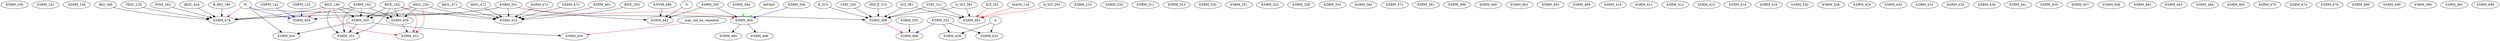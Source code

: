 digraph G {
    ESRM_100;
    ESRM_101;
    ESRM_150;
    ESRM_200;
    ESRM_201;
    ESRM_210;
    ESRM_235;
    ESRM_250;
    ESRM_300;
    ESRM_304;
    ESRM_311;
    ESRM_315;
    ESRM_320;
    ESRM_321;
    ESRM_323;
    ESRM_325;
    ESRM_328;
    ESRM_331;
    edge [color=black];
    BIOL_162 -> ESRM_350;
    BIOL_180 -> ESRM_350;
    BIOL_220 -> ESRM_350;
    ESRM_162 -> ESRM_350;
    edge [color=black];
    BIOL_162 -> ESRM_351;
    BIOL_180 -> ESRM_351;
    ESRM_162 -> ESRM_351;
    ESRM_350 -> ESRM_351;
    ESRM_362;
    edge [color=black];
    IND_E_315 -> ESRM_368;
    E_315 -> ESRM_368;
    Q_SCI_381 -> ESRM_368;
    SCI_381 -> ESRM_368;
    STAT_220 -> ESRM_368;
    STAT_311 -> ESRM_368;
    W -> ESRM_368;
    ESRM_371;
    ESRM_381;
    ESRM_399;
    ESRM_400;
    ESRM_401;
    ESRM_403;
    edge [color=black];
    ESRM_201 -> ESRM_404;
    edge [color=red];
    BIOL_180 -> ESRM_404;
    edge [color=blue];
    CHEM_120 -> ESRM_404;
    CHEM_142 -> ESRM_404;
    W -> ESRM_404;
    ESRM_405;
    ESRM_409;
    ESRM_410;
    ESRM_411;
    ESRM_412;
    ESRM_413;
    ESRM_414;
    edge [color=black];
    BIOL_162 -> ESRM_415;
    BIOL_220 -> ESRM_415;
    BIOL_333 -> ESRM_415;
    BIOL_471 -> ESRM_415;
    BIOL_472 -> ESRM_415;
    ESRM_201 -> ESRM_415;
    ESRM_401 -> ESRM_415;
    ESRM_472 -> ESRM_415;
    ESRM_473 -> ESRM_415;
    ESRM_416;
    ESRM_420;
    edge [color=black];
    ESRM_323 -> ESRM_425;
    A -> ESRM_425;
    ESRM_426;
    edge [color=black];
    ESRM_323 -> ESRM_428;
    A -> ESRM_428;
    ESRM_429;
    ESRM_430;
    ESRM_431;
    ESRM_435;
    ESRM_436;
    ESRM_441;
    edge [color=black];
    ESRM_200 -> ESRM_442;
    ESRM_201 -> ESRM_442;
    ENVIR_490 -> ESRM_442;
    S -> ESRM_442;
    edge [color=black];
    ESRM_350 -> ESRM_450;
    W -> ESRM_450;
    edge [color=black];
    ESRM_456 -> ESRM_452;
    edge [color=red];
    BIOL_162 -> ESRM_452;
    BIOL_180 -> ESRM_452;
    BIOL_220 -> ESRM_452;
    ESRM_455;
    edge [color=black];
    BIOL_162 -> ESRM_456;
    BIOL_180 -> ESRM_456;
    BIOL_220 -> ESRM_456;
    ESRM_162 -> ESRM_456;
    ESRM_457;
    ESRM_458;
    edge [color=black];
    ESRM_350 -> ESRM_459;
    edge [color=red];
    may_not_be_repeated -> ESRM_459;
    edge [color=black];
    Q_SCI_381 -> ESRM_461;
    SCI_381 -> ESRM_461;
    STAT_311 -> ESRM_461;
    edge [color=red];
    Q_SCI_291 -> ESRM_461;
    SCI_291 -> ESRM_461;
    MATH_124 -> ESRM_461;
    ESRM_462;
    ESRM_463;
    ESRM_464;
    ESRM_465;
    edge [color=black];
    ESRM_250 -> ESRM_468;
    edge [color=red];
    ESRM_368 -> ESRM_468;
    edge [color=blue];
    ESRM_323 -> ESRM_468;
    ESRM_470;
    ESRM_473;
    ESRM_474;
    edge [color=black];
    BIOL_180 -> ESRM_478;
    B_BIO_180 -> ESRM_478;
    BIO_180 -> ESRM_478;
    TESC_120 -> ESRM_478;
    ESRM_201 -> ESRM_478;
    ESRM_162 -> ESRM_478;
    FISH_162 -> ESRM_478;
    BIOL_424 -> ESRM_478;
    edge [color=red];
    W -> ESRM_478;
    ESRM_479;
    ESRM_480;
    ESRM_489;
    ESRM_490;
    ESRM_491;
    edge [color=black];
    ESRM_200 -> ESRM_494;
    edge [color=red];
    ESRM_201 -> ESRM_494;
    edge [color=blue];
    ESRM_300 -> ESRM_494;
    edge [color=green];
    ESRM_304 -> ESRM_494;
    AWSpS -> ESRM_494;
    edge [color=black];
    ESRM_494 -> ESRM_495;
    edge [color=black];
    ESRM_494 -> ESRM_496;
    ESRM_499;
}
